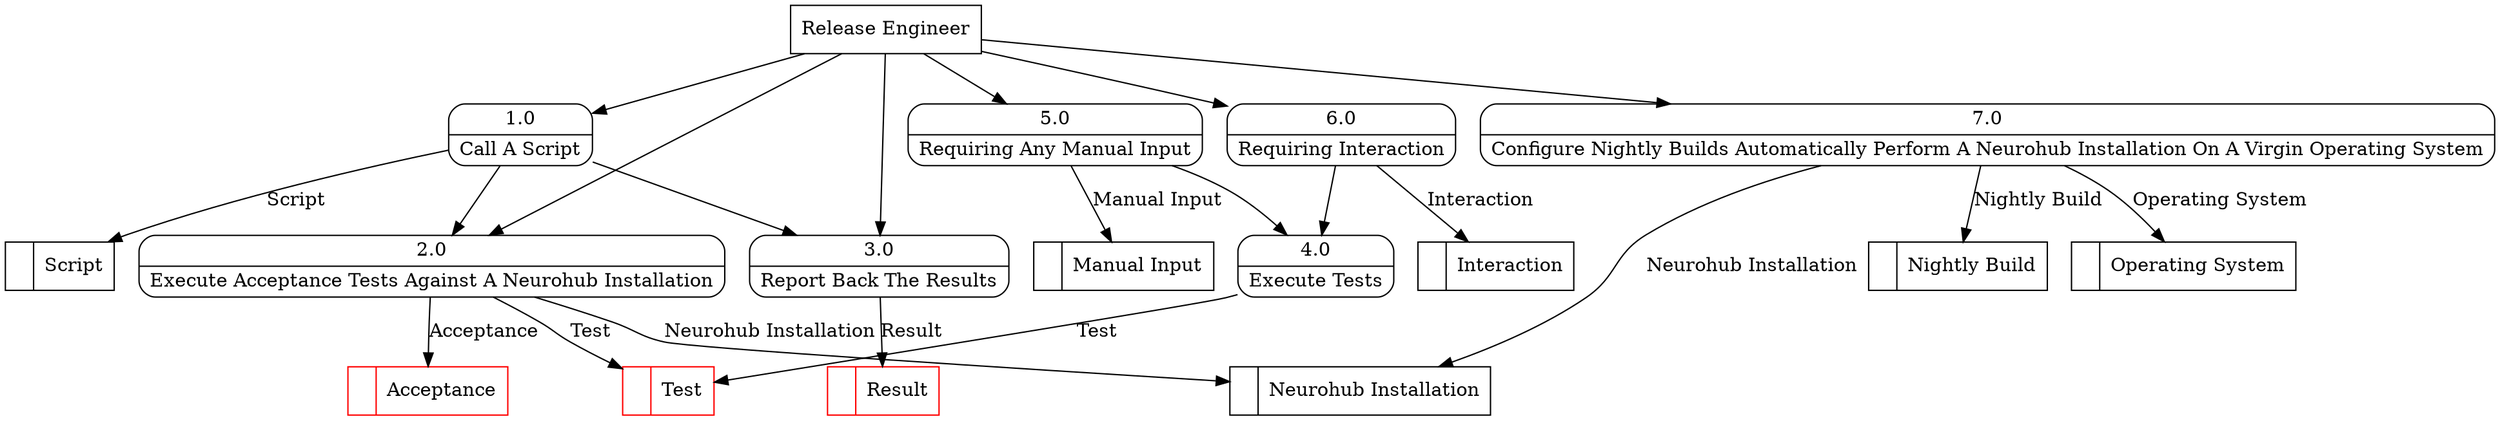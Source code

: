 digraph dfd2{ 
node[shape=record]
200 [label="<f0>  |<f1> Script " ];
201 [label="<f0>  |<f1> Neurohub Installation " ];
202 [label="<f0>  |<f1> Result " color=red];
203 [label="<f0>  |<f1> Interaction " ];
204 [label="<f0>  |<f1> Test " color=red];
205 [label="<f0>  |<f1> Manual Input " ];
206 [label="<f0>  |<f1> Nightly Build " ];
207 [label="<f0>  |<f1> Operating System " ];
208 [label="<f0>  |<f1> Acceptance " color=red];
209 [label="Release Engineer" shape=box];
210 [label="{<f0> 1.0|<f1> Call A Script }" shape=Mrecord];
211 [label="{<f0> 2.0|<f1> Execute Acceptance Tests Against A Neurohub Installation }" shape=Mrecord];
212 [label="{<f0> 3.0|<f1> Report Back The Results }" shape=Mrecord];
213 [label="{<f0> 4.0|<f1> Execute Tests }" shape=Mrecord];
214 [label="{<f0> 5.0|<f1> Requiring Any Manual Input }" shape=Mrecord];
215 [label="{<f0> 6.0|<f1> Requiring Interaction }" shape=Mrecord];
216 [label="{<f0> 7.0|<f1> Configure Nightly Builds Automatically Perform A Neurohub Installation On A Virgin Operating System }" shape=Mrecord];
209 -> 210
209 -> 211
209 -> 212
209 -> 214
209 -> 215
209 -> 216
210 -> 211
210 -> 212
210 -> 200 [label="Script"]
211 -> 201 [label="Neurohub Installation"]
211 -> 204 [label="Test"]
212 -> 202 [label="Result"]
213 -> 204 [label="Test"]
214 -> 213
214 -> 205 [label="Manual Input"]
215 -> 213
215 -> 203 [label="Interaction"]
216 -> 206 [label="Nightly Build"]
216 -> 207 [label="Operating System"]
216 -> 201 [label="Neurohub Installation"]
211 -> 208 [label="Acceptance"]
}